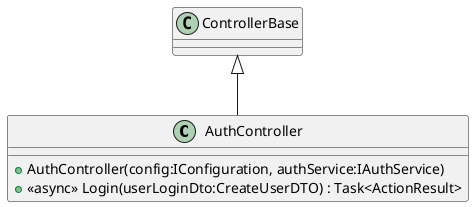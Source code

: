 @startuml
class AuthController {
    + AuthController(config:IConfiguration, authService:IAuthService)
    + <<async>> Login(userLoginDto:CreateUserDTO) : Task<ActionResult>
}
ControllerBase <|-- AuthController
@enduml
